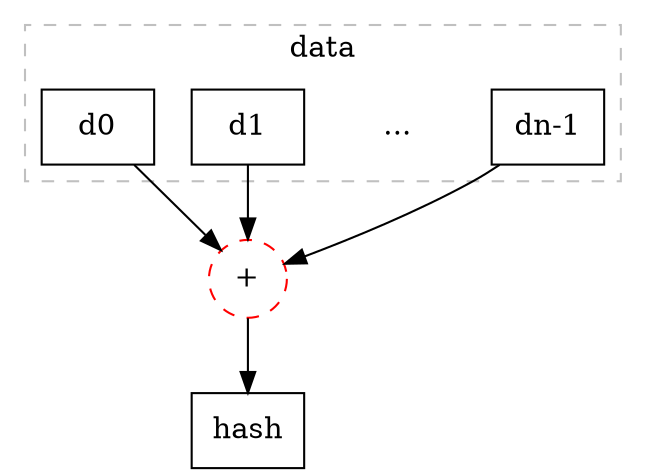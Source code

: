 digraph simplehashfunc {

//rankdir=LR;
node [shape=box]

subgraph cluster1 {
  label = "data";
  graph [style=dashed,color=gray];


"d0" [label="d0"]
"d1" [label="d1"]
"d2" [label="...", shape=none]
"dn-1" [label="dn-1"]

{rank="same" "d0" "d1" "d2" "dn-1"};

}

"d0"->"d1"->"d2"->"dn-1" [style=invis]



"sum" [label="+",shape=circle, color=red, style=dashed]

"d0"->"sum"
"d1"->"sum"
"dn-1"->"sum"

"sum"->"hash"




}